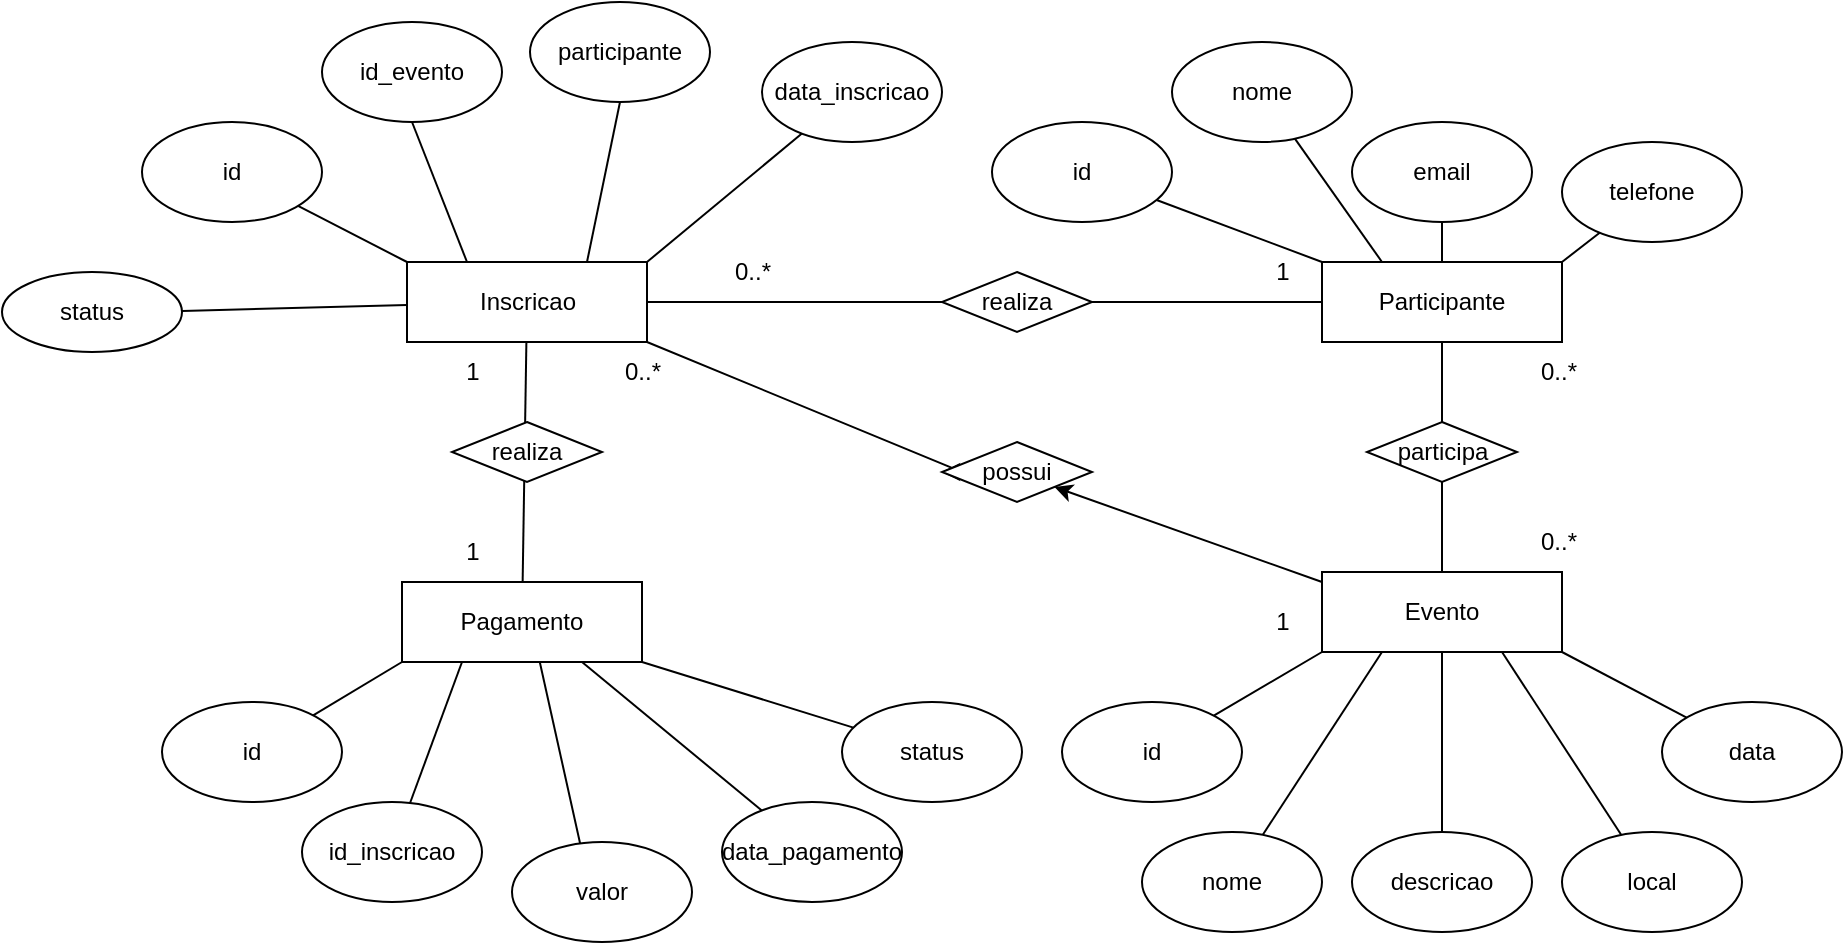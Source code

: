 <mxfile>
    <diagram id="GSg7Ao05T0rzPUsoryqW" name="Página-1">
        <mxGraphModel dx="1086" dy="383" grid="1" gridSize="10" guides="1" tooltips="1" connect="1" arrows="1" fold="1" page="1" pageScale="1" pageWidth="827" pageHeight="1169" math="0" shadow="0">
            <root>
                <mxCell id="0"/>
                <mxCell id="1" parent="0"/>
                <mxCell id="8" style="edgeStyle=none;html=1;exitX=0;exitY=0;exitDx=0;exitDy=0;endArrow=none;endFill=0;" parent="1" source="2" target="3" edge="1">
                    <mxGeometry relative="1" as="geometry"/>
                </mxCell>
                <mxCell id="10" style="edgeStyle=none;html=1;exitX=0.75;exitY=0;exitDx=0;exitDy=0;entryX=0.5;entryY=1;entryDx=0;entryDy=0;endArrow=none;endFill=0;" parent="1" source="2" target="5" edge="1">
                    <mxGeometry relative="1" as="geometry"/>
                </mxCell>
                <mxCell id="11" style="edgeStyle=none;html=1;exitX=1;exitY=0;exitDx=0;exitDy=0;endArrow=none;endFill=0;" parent="1" source="2" target="6" edge="1">
                    <mxGeometry relative="1" as="geometry"/>
                </mxCell>
                <mxCell id="85" style="edgeStyle=none;html=1;" parent="1" source="2" edge="1">
                    <mxGeometry relative="1" as="geometry">
                        <mxPoint x="130" y="195" as="targetPoint"/>
                    </mxGeometry>
                </mxCell>
                <mxCell id="88" style="edgeStyle=none;html=1;exitX=1;exitY=1;exitDx=0;exitDy=0;entryX=0;entryY=0.5;entryDx=0;entryDy=0;" parent="1" source="2" target="77" edge="1">
                    <mxGeometry relative="1" as="geometry">
                        <Array as="points">
                            <mxPoint x="540" y="275"/>
                        </Array>
                    </mxGeometry>
                </mxCell>
                <mxCell id="2" value="Inscricao" style="rounded=0;whiteSpace=wrap;html=1;" parent="1" vertex="1">
                    <mxGeometry x="262.5" y="170" width="120" height="40" as="geometry"/>
                </mxCell>
                <mxCell id="3" value="id" style="ellipse;whiteSpace=wrap;html=1;" parent="1" vertex="1">
                    <mxGeometry x="130" y="100" width="90" height="50" as="geometry"/>
                </mxCell>
                <mxCell id="4" value="id_evento" style="ellipse;whiteSpace=wrap;html=1;" parent="1" vertex="1">
                    <mxGeometry x="220" y="50" width="90" height="50" as="geometry"/>
                </mxCell>
                <mxCell id="5" value="participante" style="ellipse;whiteSpace=wrap;html=1;" parent="1" vertex="1">
                    <mxGeometry x="324" y="40" width="90" height="50" as="geometry"/>
                </mxCell>
                <mxCell id="6" value="data_inscricao" style="ellipse;whiteSpace=wrap;html=1;" parent="1" vertex="1">
                    <mxGeometry x="440" y="60" width="90" height="50" as="geometry"/>
                </mxCell>
                <mxCell id="9" value="" style="endArrow=none;html=1;entryX=0.25;entryY=0;entryDx=0;entryDy=0;exitX=0.5;exitY=1;exitDx=0;exitDy=0;" parent="1" source="4" target="2" edge="1">
                    <mxGeometry width="50" height="50" relative="1" as="geometry">
                        <mxPoint x="303" y="140" as="sourcePoint"/>
                        <mxPoint x="253" y="250" as="targetPoint"/>
                    </mxGeometry>
                </mxCell>
                <mxCell id="12" style="edgeStyle=none;html=1;exitX=0;exitY=1;exitDx=0;exitDy=0;endArrow=none;endFill=0;" parent="1" source="15" target="16" edge="1">
                    <mxGeometry relative="1" as="geometry"/>
                </mxCell>
                <mxCell id="13" style="edgeStyle=none;html=1;exitX=0.5;exitY=0;exitDx=0;exitDy=0;entryX=0.5;entryY=1;entryDx=0;entryDy=0;endArrow=none;endFill=0;" parent="1" source="15" target="18" edge="1">
                    <mxGeometry relative="1" as="geometry"/>
                </mxCell>
                <mxCell id="14" style="edgeStyle=none;html=1;exitX=0.75;exitY=1;exitDx=0;exitDy=0;endArrow=none;endFill=0;" parent="1" source="15" target="19" edge="1">
                    <mxGeometry relative="1" as="geometry"/>
                </mxCell>
                <mxCell id="73" style="edgeStyle=none;html=1;endArrow=none;endFill=0;" parent="1" source="15" target="2" edge="1">
                    <mxGeometry relative="1" as="geometry"/>
                </mxCell>
                <mxCell id="15" value="Pagamento" style="rounded=0;whiteSpace=wrap;html=1;" parent="1" vertex="1">
                    <mxGeometry x="260" y="330" width="120" height="40" as="geometry"/>
                </mxCell>
                <mxCell id="16" value="id" style="ellipse;whiteSpace=wrap;html=1;" parent="1" vertex="1">
                    <mxGeometry x="140" y="390" width="90" height="50" as="geometry"/>
                </mxCell>
                <mxCell id="17" value="id_inscricao" style="ellipse;whiteSpace=wrap;html=1;" parent="1" vertex="1">
                    <mxGeometry x="210" y="440" width="90" height="50" as="geometry"/>
                </mxCell>
                <mxCell id="18" value="valor" style="ellipse;whiteSpace=wrap;html=1;" parent="1" vertex="1">
                    <mxGeometry x="315" y="460" width="90" height="50" as="geometry"/>
                </mxCell>
                <mxCell id="19" value="data_pagamento" style="ellipse;whiteSpace=wrap;html=1;" parent="1" vertex="1">
                    <mxGeometry x="420" y="440" width="90" height="50" as="geometry"/>
                </mxCell>
                <mxCell id="20" value="" style="endArrow=none;html=1;entryX=0.25;entryY=1;entryDx=0;entryDy=0;" parent="1" source="17" target="15" edge="1">
                    <mxGeometry width="50" height="50" relative="1" as="geometry">
                        <mxPoint x="270" y="400" as="sourcePoint"/>
                        <mxPoint x="250" y="410" as="targetPoint"/>
                    </mxGeometry>
                </mxCell>
                <mxCell id="23" style="edgeStyle=none;html=1;entryX=1;entryY=1;entryDx=0;entryDy=0;endArrow=none;endFill=0;" parent="1" source="21" target="15" edge="1">
                    <mxGeometry relative="1" as="geometry"/>
                </mxCell>
                <mxCell id="21" value="status" style="ellipse;whiteSpace=wrap;html=1;" parent="1" vertex="1">
                    <mxGeometry x="480" y="390" width="90" height="50" as="geometry"/>
                </mxCell>
                <mxCell id="24" style="edgeStyle=none;html=1;exitX=0;exitY=1;exitDx=0;exitDy=0;endArrow=none;endFill=0;" parent="1" source="27" target="28" edge="1">
                    <mxGeometry relative="1" as="geometry"/>
                </mxCell>
                <mxCell id="25" style="edgeStyle=none;html=1;exitX=0.5;exitY=0;exitDx=0;exitDy=0;entryX=0.5;entryY=1;entryDx=0;entryDy=0;endArrow=none;endFill=0;" parent="1" source="27" target="30" edge="1">
                    <mxGeometry relative="1" as="geometry"/>
                </mxCell>
                <mxCell id="26" style="edgeStyle=none;html=1;exitX=0.75;exitY=1;exitDx=0;exitDy=0;endArrow=none;endFill=0;" parent="1" source="27" target="31" edge="1">
                    <mxGeometry relative="1" as="geometry"/>
                </mxCell>
                <mxCell id="66" style="edgeStyle=none;html=1;endArrow=none;endFill=0;" parent="1" source="27" target="58" edge="1">
                    <mxGeometry relative="1" as="geometry"/>
                </mxCell>
                <mxCell id="27" value="Evento" style="rounded=0;whiteSpace=wrap;html=1;" parent="1" vertex="1">
                    <mxGeometry x="720" y="325" width="120" height="40" as="geometry"/>
                </mxCell>
                <mxCell id="28" value="id" style="ellipse;whiteSpace=wrap;html=1;" parent="1" vertex="1">
                    <mxGeometry x="590" y="390" width="90" height="50" as="geometry"/>
                </mxCell>
                <mxCell id="29" value="nome" style="ellipse;whiteSpace=wrap;html=1;" parent="1" vertex="1">
                    <mxGeometry x="630" y="455" width="90" height="50" as="geometry"/>
                </mxCell>
                <mxCell id="30" value="descricao" style="ellipse;whiteSpace=wrap;html=1;" parent="1" vertex="1">
                    <mxGeometry x="735" y="455" width="90" height="50" as="geometry"/>
                </mxCell>
                <mxCell id="31" value="local" style="ellipse;whiteSpace=wrap;html=1;" parent="1" vertex="1">
                    <mxGeometry x="840" y="455" width="90" height="50" as="geometry"/>
                </mxCell>
                <mxCell id="32" value="" style="endArrow=none;html=1;entryX=0.25;entryY=1;entryDx=0;entryDy=0;" parent="1" source="29" target="27" edge="1">
                    <mxGeometry width="50" height="50" relative="1" as="geometry">
                        <mxPoint x="690" y="395" as="sourcePoint"/>
                        <mxPoint x="670" y="405" as="targetPoint"/>
                    </mxGeometry>
                </mxCell>
                <mxCell id="33" style="edgeStyle=none;html=1;entryX=1;entryY=1;entryDx=0;entryDy=0;endArrow=none;endFill=0;" parent="1" source="34" target="27" edge="1">
                    <mxGeometry relative="1" as="geometry"/>
                </mxCell>
                <mxCell id="34" value="data" style="ellipse;whiteSpace=wrap;html=1;" parent="1" vertex="1">
                    <mxGeometry x="890" y="390" width="90" height="50" as="geometry"/>
                </mxCell>
                <mxCell id="55" style="edgeStyle=none;html=1;endArrow=none;endFill=0;exitX=0;exitY=0;exitDx=0;exitDy=0;" parent="1" source="58" target="59" edge="1">
                    <mxGeometry relative="1" as="geometry">
                        <mxPoint x="720" y="160" as="sourcePoint"/>
                    </mxGeometry>
                </mxCell>
                <mxCell id="56" style="edgeStyle=none;html=1;exitX=0.5;exitY=0;exitDx=0;exitDy=0;entryX=0.5;entryY=1;entryDx=0;entryDy=0;endArrow=none;endFill=0;" parent="1" source="58" target="61" edge="1">
                    <mxGeometry relative="1" as="geometry"/>
                </mxCell>
                <mxCell id="57" style="edgeStyle=none;html=1;exitX=1;exitY=0;exitDx=0;exitDy=0;endArrow=none;endFill=0;" parent="1" source="58" target="62" edge="1">
                    <mxGeometry relative="1" as="geometry"/>
                </mxCell>
                <mxCell id="80" style="edgeStyle=none;html=1;endArrow=none;endFill=0;" parent="1" source="81" target="2" edge="1">
                    <mxGeometry relative="1" as="geometry"/>
                </mxCell>
                <mxCell id="58" value="Participante" style="rounded=0;whiteSpace=wrap;html=1;" parent="1" vertex="1">
                    <mxGeometry x="720" y="170" width="120" height="40" as="geometry"/>
                </mxCell>
                <mxCell id="59" value="id" style="ellipse;whiteSpace=wrap;html=1;" parent="1" vertex="1">
                    <mxGeometry x="555" y="100" width="90" height="50" as="geometry"/>
                </mxCell>
                <mxCell id="60" value="nome" style="ellipse;whiteSpace=wrap;html=1;" parent="1" vertex="1">
                    <mxGeometry x="645" y="60" width="90" height="50" as="geometry"/>
                </mxCell>
                <mxCell id="61" value="email" style="ellipse;whiteSpace=wrap;html=1;" parent="1" vertex="1">
                    <mxGeometry x="735" y="100" width="90" height="50" as="geometry"/>
                </mxCell>
                <mxCell id="62" value="telefone" style="ellipse;whiteSpace=wrap;html=1;" parent="1" vertex="1">
                    <mxGeometry x="840" y="110" width="90" height="50" as="geometry"/>
                </mxCell>
                <mxCell id="63" value="" style="endArrow=none;html=1;entryX=0.25;entryY=0;entryDx=0;entryDy=0;" parent="1" source="60" target="58" edge="1">
                    <mxGeometry width="50" height="50" relative="1" as="geometry">
                        <mxPoint x="690" y="235" as="sourcePoint"/>
                        <mxPoint x="670" y="245" as="targetPoint"/>
                    </mxGeometry>
                </mxCell>
                <mxCell id="68" value="0..*" style="text;html=1;align=center;verticalAlign=middle;resizable=0;points=[];autosize=1;strokeColor=none;fillColor=none;" parent="1" vertex="1">
                    <mxGeometry x="817.5" y="295" width="40" height="30" as="geometry"/>
                </mxCell>
                <mxCell id="70" value="0..*" style="text;html=1;align=center;verticalAlign=middle;resizable=0;points=[];autosize=1;strokeColor=none;fillColor=none;" parent="1" vertex="1">
                    <mxGeometry x="817.5" y="210" width="40" height="30" as="geometry"/>
                </mxCell>
                <mxCell id="74" value="0..*" style="text;html=1;align=center;verticalAlign=middle;resizable=0;points=[];autosize=1;strokeColor=none;fillColor=none;" parent="1" vertex="1">
                    <mxGeometry x="360" y="210" width="40" height="30" as="geometry"/>
                </mxCell>
                <mxCell id="75" value="1" style="text;html=1;align=center;verticalAlign=middle;resizable=0;points=[];autosize=1;strokeColor=none;fillColor=none;" parent="1" vertex="1">
                    <mxGeometry x="280" y="300" width="30" height="30" as="geometry"/>
                </mxCell>
                <mxCell id="76" value="realiza" style="rhombus;whiteSpace=wrap;html=1;" parent="1" vertex="1">
                    <mxGeometry x="285" y="250" width="75" height="30" as="geometry"/>
                </mxCell>
                <mxCell id="93" style="edgeStyle=none;html=1;exitX=1;exitY=1;exitDx=0;exitDy=0;strokeColor=none;" parent="1" source="77" target="27" edge="1">
                    <mxGeometry relative="1" as="geometry"/>
                </mxCell>
                <mxCell id="77" value="possui" style="rhombus;whiteSpace=wrap;html=1;" parent="1" vertex="1">
                    <mxGeometry x="530" y="260" width="75" height="30" as="geometry"/>
                </mxCell>
                <mxCell id="79" value="participa" style="rhombus;whiteSpace=wrap;html=1;" parent="1" vertex="1">
                    <mxGeometry x="742.5" y="250" width="75" height="30" as="geometry"/>
                </mxCell>
                <mxCell id="82" value="" style="edgeStyle=none;html=1;endArrow=none;endFill=0;" parent="1" source="58" target="81" edge="1">
                    <mxGeometry relative="1" as="geometry">
                        <mxPoint x="720" y="186" as="sourcePoint"/>
                        <mxPoint x="420" y="189" as="targetPoint"/>
                    </mxGeometry>
                </mxCell>
                <mxCell id="81" value="realiza" style="rhombus;whiteSpace=wrap;html=1;" parent="1" vertex="1">
                    <mxGeometry x="530" y="175" width="75" height="30" as="geometry"/>
                </mxCell>
                <mxCell id="83" value="1" style="text;html=1;align=center;verticalAlign=middle;resizable=0;points=[];autosize=1;strokeColor=none;fillColor=none;" parent="1" vertex="1">
                    <mxGeometry x="685" y="160" width="30" height="30" as="geometry"/>
                </mxCell>
                <mxCell id="84" value="0..*" style="text;html=1;align=center;verticalAlign=middle;resizable=0;points=[];autosize=1;strokeColor=none;fillColor=none;" parent="1" vertex="1">
                    <mxGeometry x="415" y="160" width="40" height="30" as="geometry"/>
                </mxCell>
                <mxCell id="86" value="status" style="ellipse;whiteSpace=wrap;html=1;" parent="1" vertex="1">
                    <mxGeometry x="60" y="175" width="90" height="40" as="geometry"/>
                </mxCell>
                <mxCell id="96" value="1" style="text;html=1;align=center;verticalAlign=middle;resizable=0;points=[];autosize=1;strokeColor=none;fillColor=none;" parent="1" vertex="1">
                    <mxGeometry x="280" y="210" width="30" height="30" as="geometry"/>
                </mxCell>
                <mxCell id="97" style="edgeStyle=none;html=1;entryX=1;entryY=1;entryDx=0;entryDy=0;" parent="1" target="77" edge="1">
                    <mxGeometry relative="1" as="geometry">
                        <mxPoint x="720" y="330" as="sourcePoint"/>
                        <mxPoint x="580" y="290" as="targetPoint"/>
                    </mxGeometry>
                </mxCell>
                <mxCell id="99" value="1" style="text;html=1;align=center;verticalAlign=middle;resizable=0;points=[];autosize=1;strokeColor=none;fillColor=none;" parent="1" vertex="1">
                    <mxGeometry x="685" y="335" width="30" height="30" as="geometry"/>
                </mxCell>
            </root>
        </mxGraphModel>
    </diagram>
</mxfile>